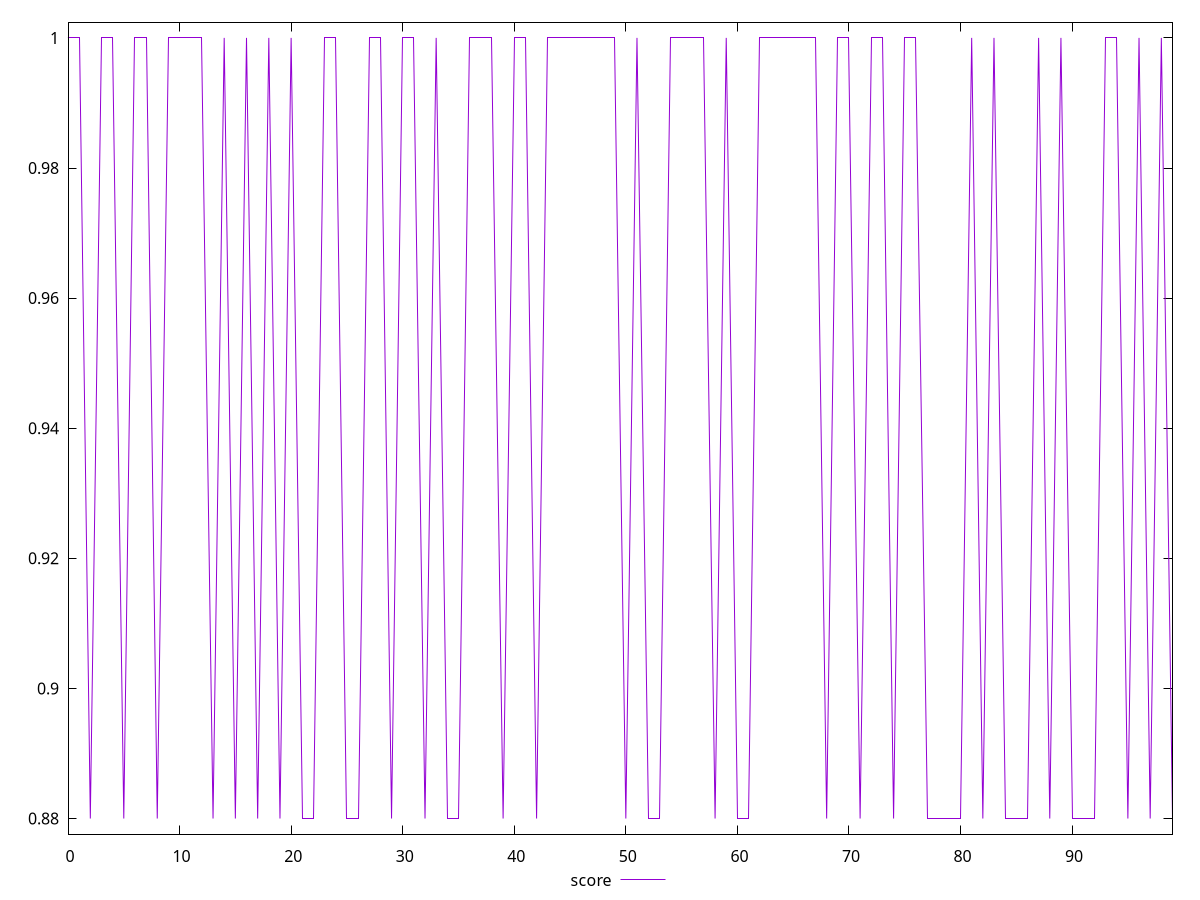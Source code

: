 reset

$score <<EOF
0 1
1 1
2 0.88
3 1
4 1
5 0.88
6 1
7 1
8 0.88
9 1
10 1
11 1
12 1
13 0.88
14 1
15 0.88
16 1
17 0.88
18 1
19 0.88
20 1
21 0.88
22 0.88
23 1
24 1
25 0.88
26 0.88
27 1
28 1
29 0.88
30 1
31 1
32 0.88
33 1
34 0.88
35 0.88
36 1
37 1
38 1
39 0.88
40 1
41 1
42 0.88
43 1
44 1
45 1
46 1
47 1
48 1
49 1
50 0.88
51 1
52 0.88
53 0.88
54 1
55 1
56 1
57 1
58 0.88
59 1
60 0.88
61 0.88
62 1
63 1
64 1
65 1
66 1
67 1
68 0.88
69 1
70 1
71 0.88
72 1
73 1
74 0.88
75 1
76 1
77 0.88
78 0.88
79 0.88
80 0.88
81 1
82 0.88
83 1
84 0.88
85 0.88
86 0.88
87 1
88 0.88
89 1
90 0.88
91 0.88
92 0.88
93 1
94 1
95 0.88
96 1
97 0.88
98 1
99 0.88
EOF

set key outside below
set xrange [0:99]
set yrange [0.8776:1.0024]
set trange [0.8776:1.0024]
set terminal svg size 640, 500 enhanced background rgb 'white'
set output "reports/report_00032_2021-02-25T10-28-15.087Z/legacy-javascript/samples/astro/score/values.svg"

plot $score title "score" with line

reset
